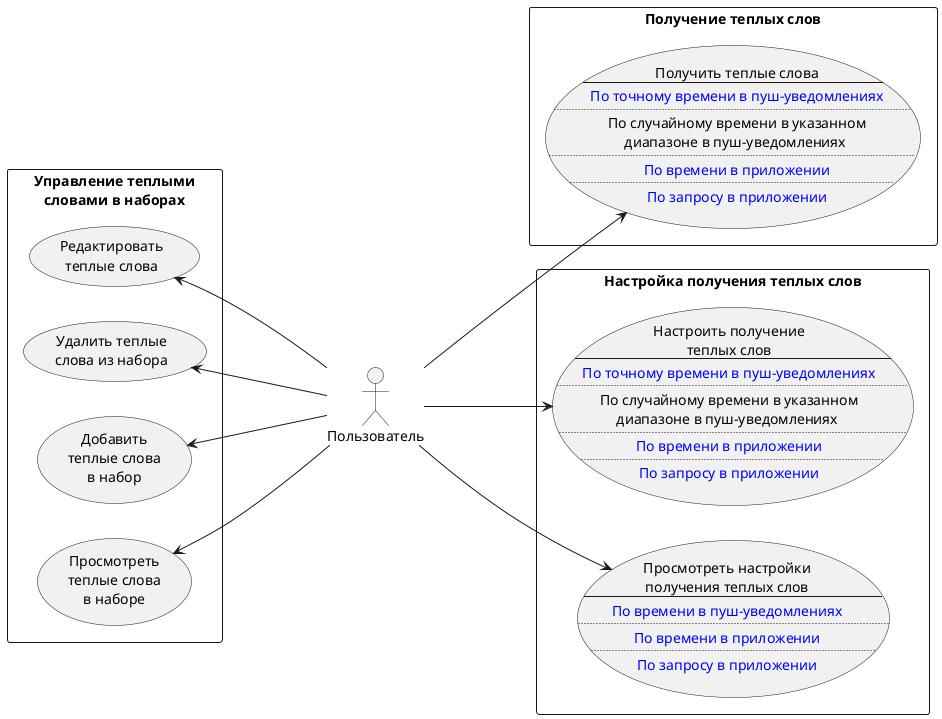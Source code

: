 @startuml UseCase диаграмма выпуска 1.0 приложения KindVibes: Получение теплых слов

left to right direction

:Пользователь: as User

rectangle "Получение теплых слов" {

    usecase GetVibes as "Получить теплые слова
    --
    <color:blue>По точному времени в пуш-уведомлениях</color>
    ..
    По случайному времени в указанном\nдиапазоне в пуш-уведомлениях 
    ..
    <color:blue>По времени в приложении</color>
    ..
    <color:blue>По запросу в приложении</color>"
}

rectangle "Настройка получения теплых слов" {

    usecase SetVibesShow as "Настроить получение\nтеплых слов
    --
    <color:blue>По точному времени в пуш-уведомлениях</color>
    ..
    По случайному времени в указанном\nдиапазоне в пуш-уведомлениях 
    ..
    <color:blue>По времени в приложении</color>
    ..
    <color:blue>По запросу в приложении</color>"

    usecase GetVibesShowSettings as "Просмотреть настройки\nполучения теплых слов
    --
    <color:blue>По времени в пуш-уведомлениях</color>
    ..
    <color:blue>По времени в приложении</color>
    ..
    <color:blue>По запросу в приложении</color>"
}


rectangle "Управление теплыми\nсловами в наборах" {

    (Просмотреть\nтеплые слова\nв наборе) as ShowVibesInPack

    (Добавить\nтеплые слова\nв набор) as AddVibeToPack

    (Удалить теплые\nслова из набора) as DeleteVibeFromPack

    (Редактировать\nтеплые слова) as EditVibe 
}

User ---> GetVibes
User ---> SetVibesShow
User ---> GetVibesShowSettings

User -up--> ShowVibesInPack
User -up--> AddVibeToPack
User -up--> DeleteVibeFromPack
User -up--> EditVibe

@enduml